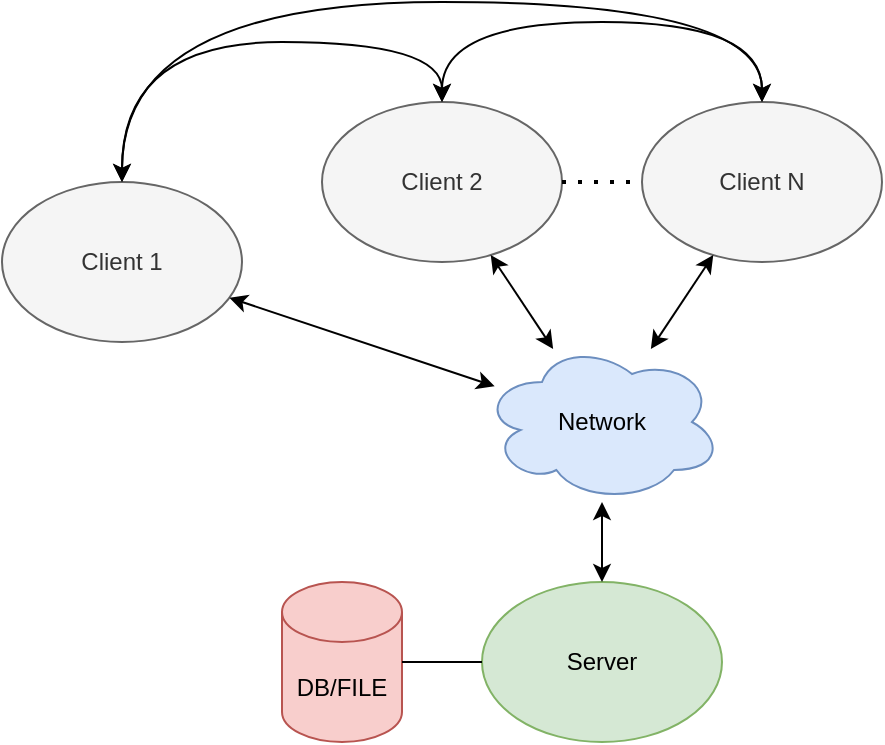 <mxfile version="16.6.2" type="github">
  <diagram id="BX3-xNIMYOytGKnd6cFw" name="Page-1">
    <mxGraphModel dx="813" dy="449" grid="1" gridSize="10" guides="1" tooltips="1" connect="1" arrows="1" fold="1" page="1" pageScale="1" pageWidth="850" pageHeight="1100" math="0" shadow="0">
      <root>
        <mxCell id="0" />
        <mxCell id="1" parent="0" />
        <mxCell id="LXdVkG_ZCw8TvhPUEtZe-2" value="Network" style="ellipse;shape=cloud;whiteSpace=wrap;html=1;fillColor=#dae8fc;strokeColor=#6c8ebf;" vertex="1" parent="1">
          <mxGeometry x="400" y="440" width="120" height="80" as="geometry" />
        </mxCell>
        <mxCell id="LXdVkG_ZCw8TvhPUEtZe-3" value="Server" style="ellipse;whiteSpace=wrap;html=1;fillColor=#d5e8d4;strokeColor=#82b366;" vertex="1" parent="1">
          <mxGeometry x="400" y="560" width="120" height="80" as="geometry" />
        </mxCell>
        <mxCell id="LXdVkG_ZCw8TvhPUEtZe-4" value="DB/FILE" style="shape=cylinder3;whiteSpace=wrap;html=1;boundedLbl=1;backgroundOutline=1;size=15;fillColor=#f8cecc;strokeColor=#b85450;" vertex="1" parent="1">
          <mxGeometry x="300" y="560" width="60" height="80" as="geometry" />
        </mxCell>
        <mxCell id="LXdVkG_ZCw8TvhPUEtZe-5" value="Client 1" style="ellipse;whiteSpace=wrap;html=1;fillColor=#f5f5f5;fontColor=#333333;strokeColor=#666666;" vertex="1" parent="1">
          <mxGeometry x="160" y="360" width="120" height="80" as="geometry" />
        </mxCell>
        <mxCell id="LXdVkG_ZCw8TvhPUEtZe-6" value="Client 2&lt;span style=&quot;color: rgba(0 , 0 , 0 , 0) ; font-family: monospace ; font-size: 0px&quot;&gt;%3CmxGraphModel%3E%3Croot%3E%3CmxCell%20id%3D%220%22%2F%3E%3CmxCell%20id%3D%221%22%20parent%3D%220%22%2F%3E%3CmxCell%20id%3D%222%22%20value%3D%22Client%201%22%20style%3D%22ellipse%3BwhiteSpace%3Dwrap%3Bhtml%3D1%3BfillColor%3D%23f5f5f5%3BfontColor%3D%23333333%3BstrokeColor%3D%23666666%3B%22%20vertex%3D%221%22%20parent%3D%221%22%3E%3CmxGeometry%20x%3D%22630%22%20y%3D%22380%22%20width%3D%22120%22%20height%3D%2280%22%20as%3D%22geometry%22%2F%3E%3C%2FmxCell%3E%3C%2Froot%3E%3C%2FmxGraphModel%3E&lt;/span&gt;" style="ellipse;whiteSpace=wrap;html=1;fillColor=#f5f5f5;fontColor=#333333;strokeColor=#666666;" vertex="1" parent="1">
          <mxGeometry x="320" y="320" width="120" height="80" as="geometry" />
        </mxCell>
        <mxCell id="LXdVkG_ZCw8TvhPUEtZe-7" value="Client N" style="ellipse;whiteSpace=wrap;html=1;fillColor=#f5f5f5;fontColor=#333333;strokeColor=#666666;" vertex="1" parent="1">
          <mxGeometry x="480" y="320" width="120" height="80" as="geometry" />
        </mxCell>
        <mxCell id="LXdVkG_ZCw8TvhPUEtZe-8" value="" style="endArrow=none;dashed=1;html=1;dashPattern=1 3;strokeWidth=2;rounded=0;entryX=0;entryY=0.5;entryDx=0;entryDy=0;exitX=1;exitY=0.5;exitDx=0;exitDy=0;" edge="1" parent="1" source="LXdVkG_ZCw8TvhPUEtZe-6" target="LXdVkG_ZCw8TvhPUEtZe-7">
          <mxGeometry width="50" height="50" relative="1" as="geometry">
            <mxPoint x="400" y="430" as="sourcePoint" />
            <mxPoint x="450" y="380" as="targetPoint" />
          </mxGeometry>
        </mxCell>
        <mxCell id="LXdVkG_ZCw8TvhPUEtZe-9" value="" style="endArrow=classic;startArrow=classic;html=1;rounded=0;" edge="1" parent="1" source="LXdVkG_ZCw8TvhPUEtZe-2" target="LXdVkG_ZCw8TvhPUEtZe-7">
          <mxGeometry width="50" height="50" relative="1" as="geometry">
            <mxPoint x="540" y="450" as="sourcePoint" />
            <mxPoint x="450" y="380" as="targetPoint" />
          </mxGeometry>
        </mxCell>
        <mxCell id="LXdVkG_ZCw8TvhPUEtZe-10" value="" style="endArrow=classic;startArrow=classic;html=1;rounded=0;" edge="1" parent="1" source="LXdVkG_ZCw8TvhPUEtZe-2" target="LXdVkG_ZCw8TvhPUEtZe-6">
          <mxGeometry width="50" height="50" relative="1" as="geometry">
            <mxPoint x="410" y="420" as="sourcePoint" />
            <mxPoint x="380" y="430" as="targetPoint" />
          </mxGeometry>
        </mxCell>
        <mxCell id="LXdVkG_ZCw8TvhPUEtZe-11" value="" style="endArrow=classic;startArrow=classic;html=1;rounded=0;" edge="1" parent="1" source="LXdVkG_ZCw8TvhPUEtZe-2" target="LXdVkG_ZCw8TvhPUEtZe-5">
          <mxGeometry width="50" height="50" relative="1" as="geometry">
            <mxPoint x="490.6" y="550" as="sourcePoint" />
            <mxPoint x="640" y="420" as="targetPoint" />
          </mxGeometry>
        </mxCell>
        <mxCell id="LXdVkG_ZCw8TvhPUEtZe-13" value="" style="endArrow=classic;startArrow=classic;html=1;rounded=0;" edge="1" parent="1" source="LXdVkG_ZCw8TvhPUEtZe-2" target="LXdVkG_ZCw8TvhPUEtZe-3">
          <mxGeometry width="50" height="50" relative="1" as="geometry">
            <mxPoint x="370" y="540" as="sourcePoint" />
            <mxPoint x="500" y="550" as="targetPoint" />
          </mxGeometry>
        </mxCell>
        <mxCell id="LXdVkG_ZCw8TvhPUEtZe-14" value="" style="endArrow=none;html=1;rounded=0;entryX=1;entryY=0.5;entryDx=0;entryDy=0;entryPerimeter=0;" edge="1" parent="1" source="LXdVkG_ZCw8TvhPUEtZe-3" target="LXdVkG_ZCw8TvhPUEtZe-4">
          <mxGeometry width="50" height="50" relative="1" as="geometry">
            <mxPoint x="370" y="600" as="sourcePoint" />
            <mxPoint x="350" y="540" as="targetPoint" />
          </mxGeometry>
        </mxCell>
        <mxCell id="LXdVkG_ZCw8TvhPUEtZe-18" value="" style="endArrow=classic;startArrow=classic;html=1;rounded=0;entryX=0.5;entryY=0;entryDx=0;entryDy=0;exitX=0.5;exitY=0;exitDx=0;exitDy=0;edgeStyle=orthogonalEdgeStyle;curved=1;" edge="1" parent="1" source="LXdVkG_ZCw8TvhPUEtZe-7" target="LXdVkG_ZCw8TvhPUEtZe-6">
          <mxGeometry width="50" height="50" relative="1" as="geometry">
            <mxPoint x="547.574" y="341.716" as="sourcePoint" />
            <mxPoint x="432.426" y="341.716" as="targetPoint" />
            <Array as="points">
              <mxPoint x="380" y="280" />
            </Array>
          </mxGeometry>
        </mxCell>
        <mxCell id="LXdVkG_ZCw8TvhPUEtZe-19" value="" style="endArrow=classic;startArrow=classic;html=1;rounded=0;entryX=0.5;entryY=0;entryDx=0;entryDy=0;exitX=0.5;exitY=0;exitDx=0;exitDy=0;edgeStyle=orthogonalEdgeStyle;curved=1;" edge="1" parent="1" source="LXdVkG_ZCw8TvhPUEtZe-6" target="LXdVkG_ZCw8TvhPUEtZe-5">
          <mxGeometry width="50" height="50" relative="1" as="geometry">
            <mxPoint x="557.574" y="351.716" as="sourcePoint" />
            <mxPoint x="442.426" y="351.716" as="targetPoint" />
            <Array as="points">
              <mxPoint x="380" y="290" />
              <mxPoint x="220" y="290" />
            </Array>
          </mxGeometry>
        </mxCell>
        <mxCell id="LXdVkG_ZCw8TvhPUEtZe-20" value="" style="endArrow=classic;startArrow=classic;html=1;rounded=0;entryX=0.5;entryY=0;entryDx=0;entryDy=0;exitX=0.5;exitY=0;exitDx=0;exitDy=0;edgeStyle=orthogonalEdgeStyle;curved=1;" edge="1" parent="1" source="LXdVkG_ZCw8TvhPUEtZe-7" target="LXdVkG_ZCw8TvhPUEtZe-5">
          <mxGeometry width="50" height="50" relative="1" as="geometry">
            <mxPoint x="567.574" y="361.716" as="sourcePoint" />
            <mxPoint x="452.426" y="361.716" as="targetPoint" />
            <Array as="points">
              <mxPoint x="540" y="270" />
              <mxPoint x="220" y="270" />
            </Array>
          </mxGeometry>
        </mxCell>
      </root>
    </mxGraphModel>
  </diagram>
</mxfile>
